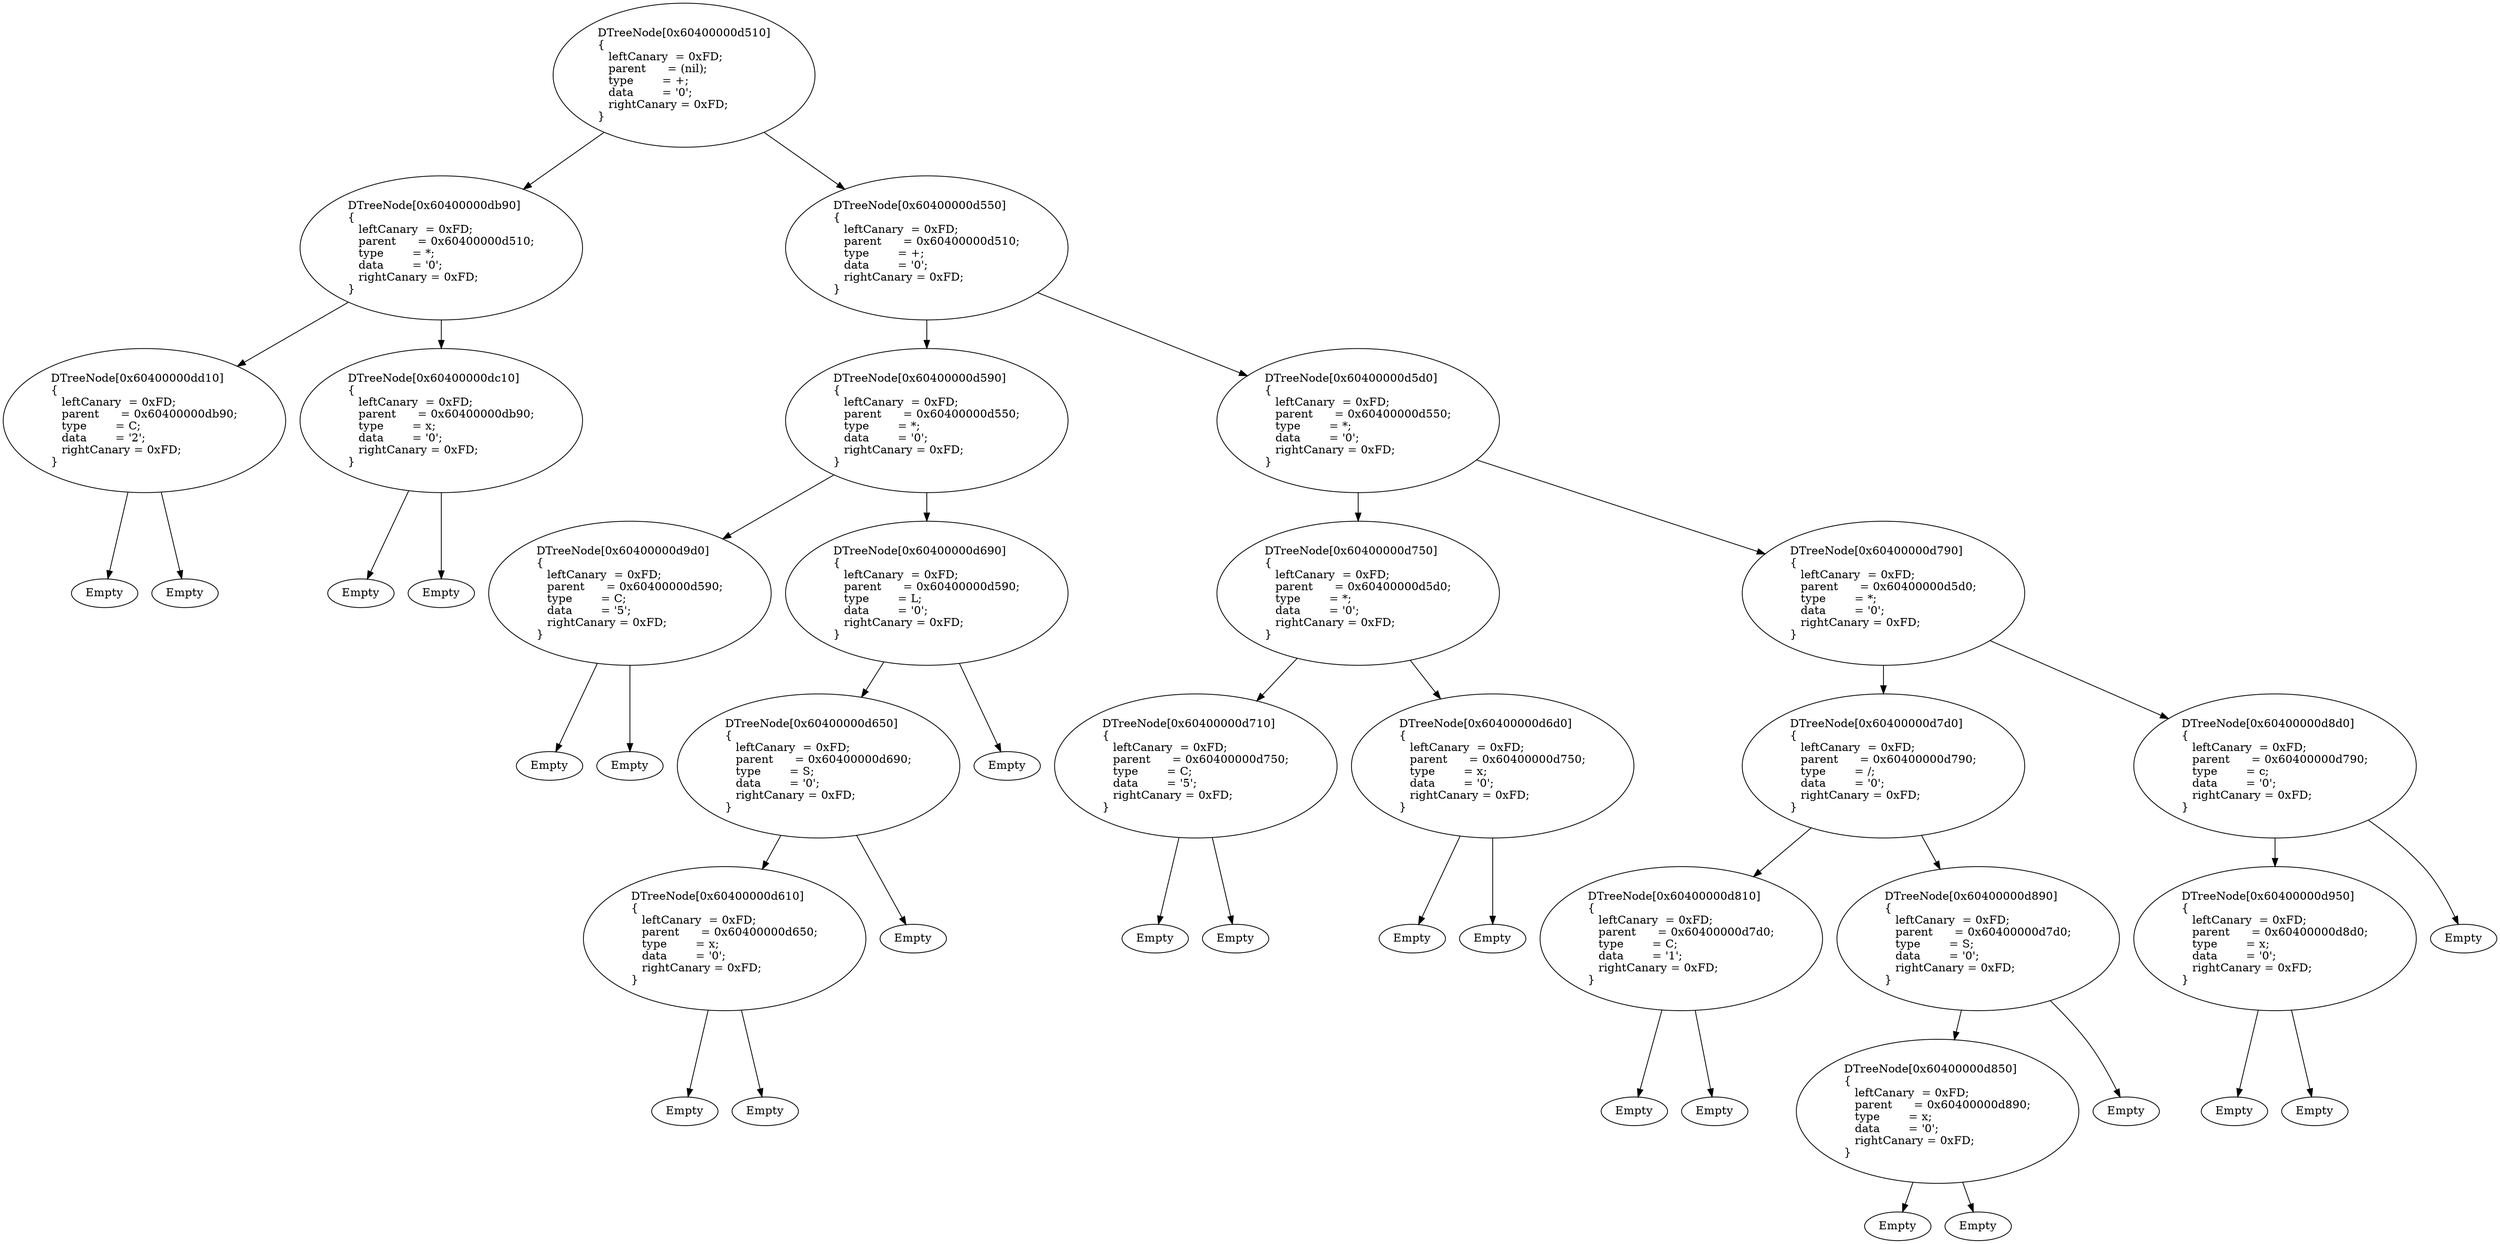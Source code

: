 digraph G {
DTreeNode_0x60400000d510 [label="DTreeNode[0x60400000d510]\l{\l   leftCanary  = 0xFD;\l   parent      = (nil);\l   type        = +;\l   data        = '0';\l   rightCanary = 0xFD;\l}\l"]
DTreeNode_0x60400000db90 [label="DTreeNode[0x60400000db90]\l{\l   leftCanary  = 0xFD;\l   parent      = 0x60400000d510;\l   type        = *;\l   data        = '0';\l   rightCanary = 0xFD;\l}\l"]
DTreeNode_0x60400000dd10 [label="DTreeNode[0x60400000dd10]\l{\l   leftCanary  = 0xFD;\l   parent      = 0x60400000db90;\l   type        = C;\l   data        = '2';\l   rightCanary = 0xFD;\l}\l"]
DTreeNode_0x60400000dd10_Left [label="Empty"]
DTreeNode_0x60400000dd10 -> DTreeNode_0x60400000dd10_Left
DTreeNode_0x60400000dd10_Right [label="Empty"]
DTreeNode_0x60400000dd10 -> DTreeNode_0x60400000dd10_Right
DTreeNode_0x60400000dc10 [label="DTreeNode[0x60400000dc10]\l{\l   leftCanary  = 0xFD;\l   parent      = 0x60400000db90;\l   type        = x;\l   data        = '0';\l   rightCanary = 0xFD;\l}\l"]
DTreeNode_0x60400000dc10_Left [label="Empty"]
DTreeNode_0x60400000dc10 -> DTreeNode_0x60400000dc10_Left
DTreeNode_0x60400000dc10_Right [label="Empty"]
DTreeNode_0x60400000dc10 -> DTreeNode_0x60400000dc10_Right
DTreeNode_0x60400000db90 -> DTreeNode_0x60400000dd10
DTreeNode_0x60400000db90 -> DTreeNode_0x60400000dc10
DTreeNode_0x60400000d550 [label="DTreeNode[0x60400000d550]\l{\l   leftCanary  = 0xFD;\l   parent      = 0x60400000d510;\l   type        = +;\l   data        = '0';\l   rightCanary = 0xFD;\l}\l"]
DTreeNode_0x60400000d590 [label="DTreeNode[0x60400000d590]\l{\l   leftCanary  = 0xFD;\l   parent      = 0x60400000d550;\l   type        = *;\l   data        = '0';\l   rightCanary = 0xFD;\l}\l"]
DTreeNode_0x60400000d9d0 [label="DTreeNode[0x60400000d9d0]\l{\l   leftCanary  = 0xFD;\l   parent      = 0x60400000d590;\l   type        = C;\l   data        = '5';\l   rightCanary = 0xFD;\l}\l"]
DTreeNode_0x60400000d9d0_Left [label="Empty"]
DTreeNode_0x60400000d9d0 -> DTreeNode_0x60400000d9d0_Left
DTreeNode_0x60400000d9d0_Right [label="Empty"]
DTreeNode_0x60400000d9d0 -> DTreeNode_0x60400000d9d0_Right
DTreeNode_0x60400000d690 [label="DTreeNode[0x60400000d690]\l{\l   leftCanary  = 0xFD;\l   parent      = 0x60400000d590;\l   type        = L;\l   data        = '0';\l   rightCanary = 0xFD;\l}\l"]
DTreeNode_0x60400000d650 [label="DTreeNode[0x60400000d650]\l{\l   leftCanary  = 0xFD;\l   parent      = 0x60400000d690;\l   type        = S;\l   data        = '0';\l   rightCanary = 0xFD;\l}\l"]
DTreeNode_0x60400000d610 [label="DTreeNode[0x60400000d610]\l{\l   leftCanary  = 0xFD;\l   parent      = 0x60400000d650;\l   type        = x;\l   data        = '0';\l   rightCanary = 0xFD;\l}\l"]
DTreeNode_0x60400000d610_Left [label="Empty"]
DTreeNode_0x60400000d610 -> DTreeNode_0x60400000d610_Left
DTreeNode_0x60400000d610_Right [label="Empty"]
DTreeNode_0x60400000d610 -> DTreeNode_0x60400000d610_Right
DTreeNode_0x60400000d650_Left [label="Empty"]
DTreeNode_0x60400000d650 -> DTreeNode_0x60400000d650_Left
DTreeNode_0x60400000d650 -> DTreeNode_0x60400000d610
DTreeNode_0x60400000d690_Left [label="Empty"]
DTreeNode_0x60400000d690 -> DTreeNode_0x60400000d690_Left
DTreeNode_0x60400000d690 -> DTreeNode_0x60400000d650
DTreeNode_0x60400000d590 -> DTreeNode_0x60400000d9d0
DTreeNode_0x60400000d590 -> DTreeNode_0x60400000d690
DTreeNode_0x60400000d5d0 [label="DTreeNode[0x60400000d5d0]\l{\l   leftCanary  = 0xFD;\l   parent      = 0x60400000d550;\l   type        = *;\l   data        = '0';\l   rightCanary = 0xFD;\l}\l"]
DTreeNode_0x60400000d750 [label="DTreeNode[0x60400000d750]\l{\l   leftCanary  = 0xFD;\l   parent      = 0x60400000d5d0;\l   type        = *;\l   data        = '0';\l   rightCanary = 0xFD;\l}\l"]
DTreeNode_0x60400000d710 [label="DTreeNode[0x60400000d710]\l{\l   leftCanary  = 0xFD;\l   parent      = 0x60400000d750;\l   type        = C;\l   data        = '5';\l   rightCanary = 0xFD;\l}\l"]
DTreeNode_0x60400000d710_Left [label="Empty"]
DTreeNode_0x60400000d710 -> DTreeNode_0x60400000d710_Left
DTreeNode_0x60400000d710_Right [label="Empty"]
DTreeNode_0x60400000d710 -> DTreeNode_0x60400000d710_Right
DTreeNode_0x60400000d6d0 [label="DTreeNode[0x60400000d6d0]\l{\l   leftCanary  = 0xFD;\l   parent      = 0x60400000d750;\l   type        = x;\l   data        = '0';\l   rightCanary = 0xFD;\l}\l"]
DTreeNode_0x60400000d6d0_Left [label="Empty"]
DTreeNode_0x60400000d6d0 -> DTreeNode_0x60400000d6d0_Left
DTreeNode_0x60400000d6d0_Right [label="Empty"]
DTreeNode_0x60400000d6d0 -> DTreeNode_0x60400000d6d0_Right
DTreeNode_0x60400000d750 -> DTreeNode_0x60400000d710
DTreeNode_0x60400000d750 -> DTreeNode_0x60400000d6d0
DTreeNode_0x60400000d790 [label="DTreeNode[0x60400000d790]\l{\l   leftCanary  = 0xFD;\l   parent      = 0x60400000d5d0;\l   type        = *;\l   data        = '0';\l   rightCanary = 0xFD;\l}\l"]
DTreeNode_0x60400000d7d0 [label="DTreeNode[0x60400000d7d0]\l{\l   leftCanary  = 0xFD;\l   parent      = 0x60400000d790;\l   type        = /;\l   data        = '0';\l   rightCanary = 0xFD;\l}\l"]
DTreeNode_0x60400000d810 [label="DTreeNode[0x60400000d810]\l{\l   leftCanary  = 0xFD;\l   parent      = 0x60400000d7d0;\l   type        = C;\l   data        = '1';\l   rightCanary = 0xFD;\l}\l"]
DTreeNode_0x60400000d810_Left [label="Empty"]
DTreeNode_0x60400000d810 -> DTreeNode_0x60400000d810_Left
DTreeNode_0x60400000d810_Right [label="Empty"]
DTreeNode_0x60400000d810 -> DTreeNode_0x60400000d810_Right
DTreeNode_0x60400000d890 [label="DTreeNode[0x60400000d890]\l{\l   leftCanary  = 0xFD;\l   parent      = 0x60400000d7d0;\l   type        = S;\l   data        = '0';\l   rightCanary = 0xFD;\l}\l"]
DTreeNode_0x60400000d850 [label="DTreeNode[0x60400000d850]\l{\l   leftCanary  = 0xFD;\l   parent      = 0x60400000d890;\l   type        = x;\l   data        = '0';\l   rightCanary = 0xFD;\l}\l"]
DTreeNode_0x60400000d850_Left [label="Empty"]
DTreeNode_0x60400000d850 -> DTreeNode_0x60400000d850_Left
DTreeNode_0x60400000d850_Right [label="Empty"]
DTreeNode_0x60400000d850 -> DTreeNode_0x60400000d850_Right
DTreeNode_0x60400000d890_Left [label="Empty"]
DTreeNode_0x60400000d890 -> DTreeNode_0x60400000d890_Left
DTreeNode_0x60400000d890 -> DTreeNode_0x60400000d850
DTreeNode_0x60400000d7d0 -> DTreeNode_0x60400000d810
DTreeNode_0x60400000d7d0 -> DTreeNode_0x60400000d890
DTreeNode_0x60400000d8d0 [label="DTreeNode[0x60400000d8d0]\l{\l   leftCanary  = 0xFD;\l   parent      = 0x60400000d790;\l   type        = c;\l   data        = '0';\l   rightCanary = 0xFD;\l}\l"]
DTreeNode_0x60400000d950 [label="DTreeNode[0x60400000d950]\l{\l   leftCanary  = 0xFD;\l   parent      = 0x60400000d8d0;\l   type        = x;\l   data        = '0';\l   rightCanary = 0xFD;\l}\l"]
DTreeNode_0x60400000d950_Left [label="Empty"]
DTreeNode_0x60400000d950 -> DTreeNode_0x60400000d950_Left
DTreeNode_0x60400000d950_Right [label="Empty"]
DTreeNode_0x60400000d950 -> DTreeNode_0x60400000d950_Right
DTreeNode_0x60400000d8d0_Left [label="Empty"]
DTreeNode_0x60400000d8d0 -> DTreeNode_0x60400000d8d0_Left
DTreeNode_0x60400000d8d0 -> DTreeNode_0x60400000d950
DTreeNode_0x60400000d790 -> DTreeNode_0x60400000d7d0
DTreeNode_0x60400000d790 -> DTreeNode_0x60400000d8d0
DTreeNode_0x60400000d5d0 -> DTreeNode_0x60400000d750
DTreeNode_0x60400000d5d0 -> DTreeNode_0x60400000d790
DTreeNode_0x60400000d550 -> DTreeNode_0x60400000d590
DTreeNode_0x60400000d550 -> DTreeNode_0x60400000d5d0
DTreeNode_0x60400000d510 -> DTreeNode_0x60400000db90
DTreeNode_0x60400000d510 -> DTreeNode_0x60400000d550
}
